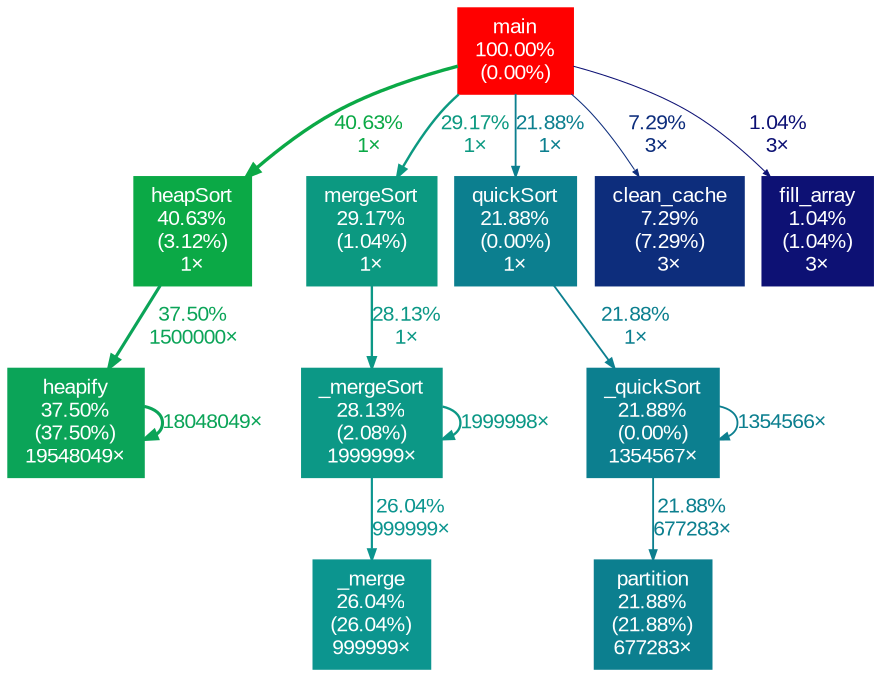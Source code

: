 digraph {
	graph [fontname=Arial, nodesep=0.125, ranksep=0.25];
	node [fontcolor=white, fontname=Arial, height=0, shape=box, style=filled, width=0];
	edge [fontname=Arial];
	1 [color="#ff0000", fontcolor="#ffffff", fontsize="10.00", label="main\n100.00%\n(0.00%)"];
	1 -> 2 [arrowsize="0.64", color="#0ba946", fontcolor="#0ba946", fontsize="10.00", label="40.63%\n1×", labeldistance="1.63", penwidth="1.63"];
	1 -> 4 [arrowsize="0.54", color="#0c9981", fontcolor="#0c9981", fontsize="10.00", label="29.17%\n1×", labeldistance="1.17", penwidth="1.17"];
	1 -> 8 [arrowsize="0.47", color="#0c7f8f", fontcolor="#0c7f8f", fontsize="10.00", label="21.88%\n1×", labeldistance="0.88", penwidth="0.88"];
	1 -> 10 [arrowsize="0.35", color="#0d2d7c", fontcolor="#0d2d7c", fontsize="10.00", label="7.29%\n3×", labeldistance="0.50", penwidth="0.50"];
	1 -> 11 [arrowsize="0.35", color="#0d1174", fontcolor="#0d1174", fontsize="10.00", label="1.04%\n3×", labeldistance="0.50", penwidth="0.50"];
	2 [color="#0ba946", fontcolor="#ffffff", fontsize="10.00", label="heapSort\n40.63%\n(3.12%)\n1×"];
	2 -> 3 [arrowsize="0.61", color="#0ba458", fontcolor="#0ba458", fontsize="10.00", label="37.50%\n1500000×", labeldistance="1.50", penwidth="1.50"];
	3 [color="#0ba458", fontcolor="#ffffff", fontsize="10.00", label="heapify\n37.50%\n(37.50%)\n19548049×"];
	3 -> 3 [arrowsize="0.61", color="#0ba458", fontcolor="#0ba458", fontsize="10.00", label="18048049×", labeldistance="1.50", penwidth="1.50"];
	4 [color="#0c9981", fontcolor="#ffffff", fontsize="10.00", label="mergeSort\n29.17%\n(1.04%)\n1×"];
	4 -> 5 [arrowsize="0.53", color="#0c9886", fontcolor="#0c9886", fontsize="10.00", label="28.13%\n1×", labeldistance="1.13", penwidth="1.13"];
	5 [color="#0c9886", fontcolor="#ffffff", fontsize="10.00", label="_mergeSort\n28.13%\n(2.08%)\n1999999×"];
	5 -> 5 [arrowsize="0.53", color="#0c9886", fontcolor="#0c9886", fontsize="10.00", label="1999998×", labeldistance="1.13", penwidth="1.13"];
	5 -> 6 [arrowsize="0.51", color="#0c958f", fontcolor="#0c958f", fontsize="10.00", label="26.04%\n999999×", labeldistance="1.04", penwidth="1.04"];
	6 [color="#0c958f", fontcolor="#ffffff", fontsize="10.00", label="_merge\n26.04%\n(26.04%)\n999999×"];
	7 [color="#0c7f8f", fontcolor="#ffffff", fontsize="10.00", label="partition\n21.88%\n(21.88%)\n677283×"];
	8 [color="#0c7f8f", fontcolor="#ffffff", fontsize="10.00", label="quickSort\n21.88%\n(0.00%)\n1×"];
	8 -> 9 [arrowsize="0.47", color="#0c7f8f", fontcolor="#0c7f8f", fontsize="10.00", label="21.88%\n1×", labeldistance="0.88", penwidth="0.88"];
	9 [color="#0c7f8f", fontcolor="#ffffff", fontsize="10.00", label="_quickSort\n21.88%\n(0.00%)\n1354567×"];
	9 -> 7 [arrowsize="0.47", color="#0c7f8f", fontcolor="#0c7f8f", fontsize="10.00", label="21.88%\n677283×", labeldistance="0.88", penwidth="0.88"];
	9 -> 9 [arrowsize="0.47", color="#0c7f8f", fontcolor="#0c7f8f", fontsize="10.00", label="1354566×", labeldistance="0.88", penwidth="0.88"];
	10 [color="#0d2d7c", fontcolor="#ffffff", fontsize="10.00", label="clean_cache\n7.29%\n(7.29%)\n3×"];
	11 [color="#0d1174", fontcolor="#ffffff", fontsize="10.00", label="fill_array\n1.04%\n(1.04%)\n3×"];
}
